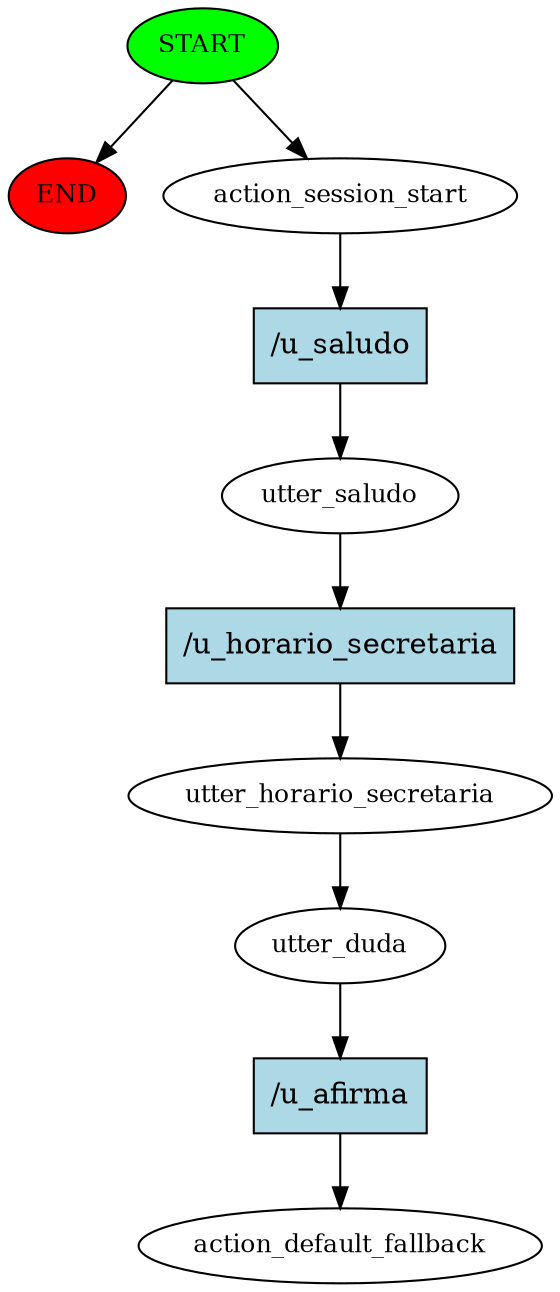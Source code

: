 digraph  {
0 [class="start active", fillcolor=green, fontsize=12, label=START, style=filled];
"-1" [class=end, fillcolor=red, fontsize=12, label=END, style=filled];
1 [class=active, fontsize=12, label=action_session_start];
2 [class=active, fontsize=12, label=utter_saludo];
3 [class=active, fontsize=12, label=utter_horario_secretaria];
4 [class=active, fontsize=12, label=utter_duda];
5 [class="dashed active", fontsize=12, label=action_default_fallback];
6 [class="intent active", fillcolor=lightblue, label="/u_saludo", shape=rect, style=filled];
7 [class="intent active", fillcolor=lightblue, label="/u_horario_secretaria", shape=rect, style=filled];
8 [class="intent active", fillcolor=lightblue, label="/u_afirma", shape=rect, style=filled];
0 -> "-1"  [class="", key=NONE, label=""];
0 -> 1  [class=active, key=NONE, label=""];
1 -> 6  [class=active, key=0];
2 -> 7  [class=active, key=0];
3 -> 4  [class=active, key=NONE, label=""];
4 -> 8  [class=active, key=0];
6 -> 2  [class=active, key=0];
7 -> 3  [class=active, key=0];
8 -> 5  [class=active, key=0];
}
